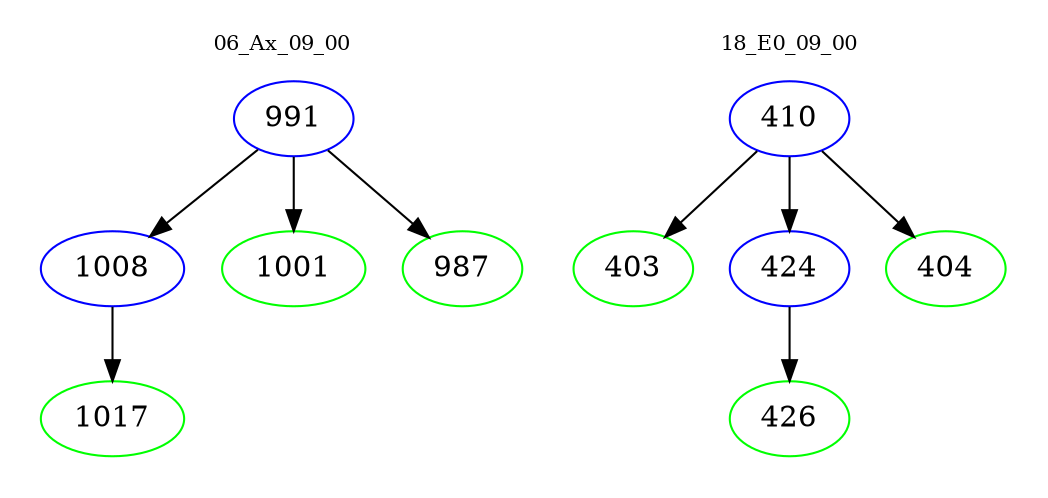 digraph{
subgraph cluster_0 {
color = white
label = "06_Ax_09_00";
fontsize=10;
T0_991 [label="991", color="blue"]
T0_991 -> T0_1008 [color="black"]
T0_1008 [label="1008", color="blue"]
T0_1008 -> T0_1017 [color="black"]
T0_1017 [label="1017", color="green"]
T0_991 -> T0_1001 [color="black"]
T0_1001 [label="1001", color="green"]
T0_991 -> T0_987 [color="black"]
T0_987 [label="987", color="green"]
}
subgraph cluster_1 {
color = white
label = "18_E0_09_00";
fontsize=10;
T1_410 [label="410", color="blue"]
T1_410 -> T1_403 [color="black"]
T1_403 [label="403", color="green"]
T1_410 -> T1_424 [color="black"]
T1_424 [label="424", color="blue"]
T1_424 -> T1_426 [color="black"]
T1_426 [label="426", color="green"]
T1_410 -> T1_404 [color="black"]
T1_404 [label="404", color="green"]
}
}
